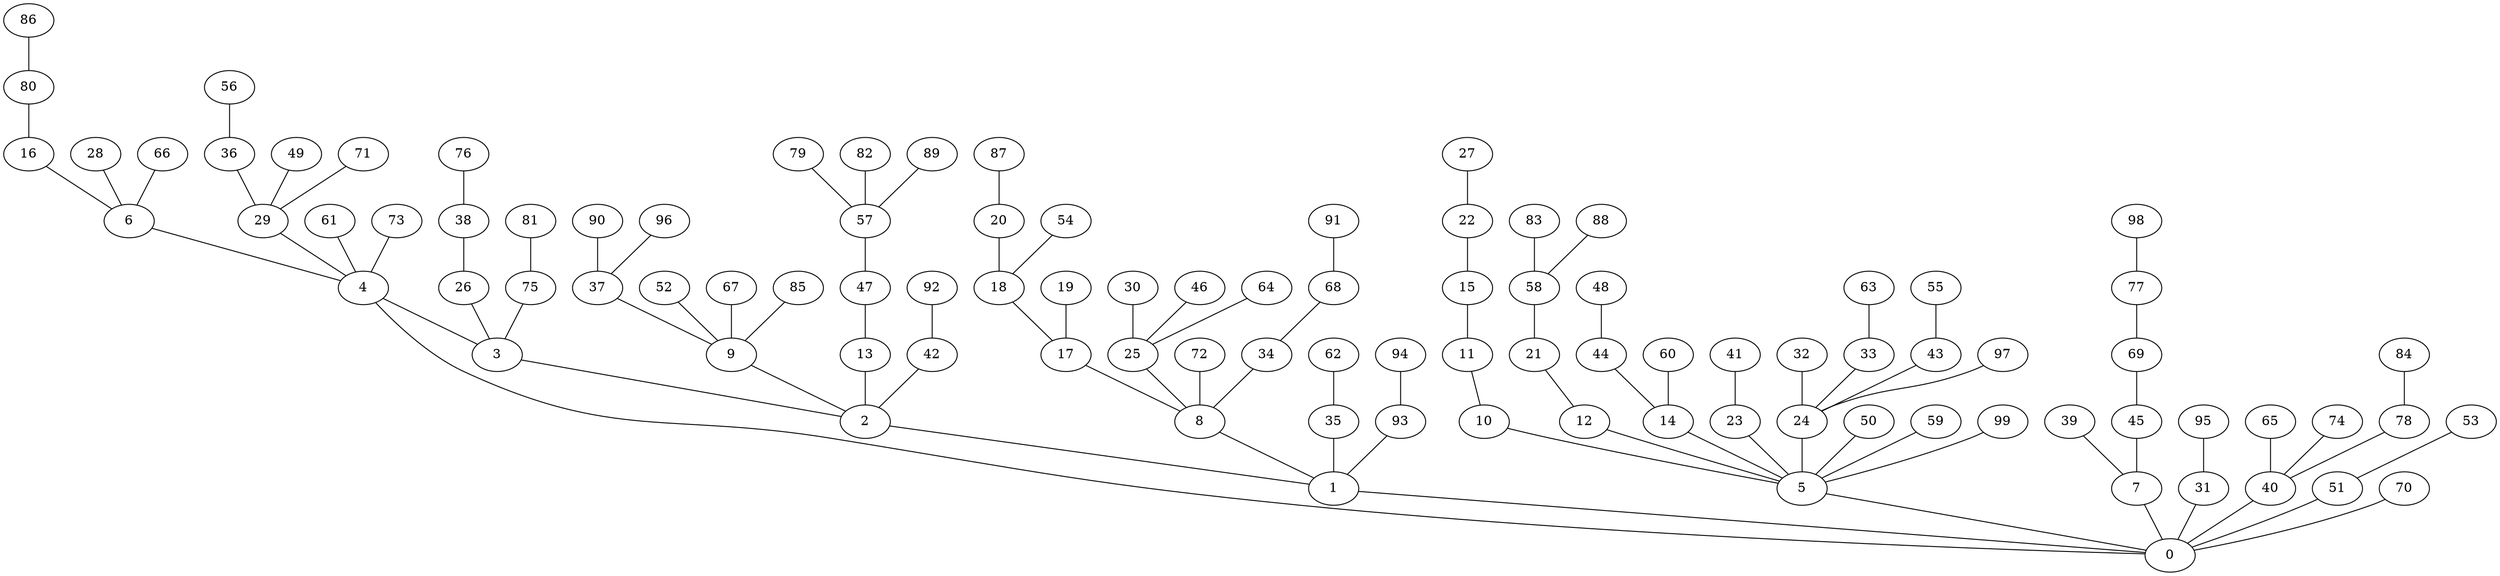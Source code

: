 graph G {
  1 -- 0;
  2 -- 1;
  3 -- 2;
  4 -- 3;
  4 -- 0;
  5 -- 0;
  6 -- 4;
  7 -- 0;
  8 -- 1;
  9 -- 2;
  10 -- 5;
  11 -- 10;
  12 -- 5;
  13 -- 2;
  14 -- 5;
  15 -- 11;
  16 -- 6;
  17 -- 8;
  18 -- 17;
  19 -- 17;
  20 -- 18;
  21 -- 12;
  22 -- 15;
  23 -- 5;
  24 -- 5;
  25 -- 8;
  26 -- 3;
  27 -- 22;
  28 -- 6;
  29 -- 4;
  30 -- 25;
  31 -- 0;
  32 -- 24;
  33 -- 24;
  34 -- 8;
  35 -- 1;
  36 -- 29;
  37 -- 9;
  38 -- 26;
  39 -- 7;
  40 -- 0;
  41 -- 23;
  42 -- 2;
  43 -- 24;
  44 -- 14;
  45 -- 7;
  46 -- 25;
  47 -- 13;
  48 -- 44;
  49 -- 29;
  50 -- 5;
  51 -- 0;
  52 -- 9;
  53 -- 51;
  54 -- 18;
  55 -- 43;
  56 -- 36;
  57 -- 47;
  58 -- 21;
  59 -- 5;
  60 -- 14;
  61 -- 4;
  62 -- 35;
  63 -- 33;
  64 -- 25;
  65 -- 40;
  66 -- 6;
  67 -- 9;
  68 -- 34;
  69 -- 45;
  70 -- 0;
  71 -- 29;
  72 -- 8;
  73 -- 4;
  74 -- 40;
  75 -- 3;
  76 -- 38;
  77 -- 69;
  78 -- 40;
  79 -- 57;
  80 -- 16;
  81 -- 75;
  82 -- 57;
  83 -- 58;
  84 -- 78;
  85 -- 9;
  86 -- 80;
  87 -- 20;
  88 -- 58;
  89 -- 57;
  90 -- 37;
  91 -- 68;
  92 -- 42;
  93 -- 1;
  94 -- 93;
  95 -- 31;
  96 -- 37;
  97 -- 24;
  98 -- 77;
  99 -- 5;
}